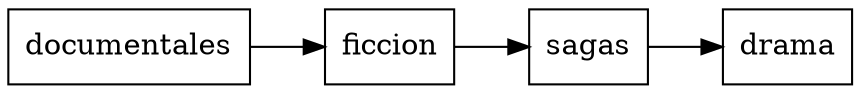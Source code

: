 digraph G {
 rankdir = LR;documentales[shape=record,label="documentales"];
ficcion[shape=record,label="ficcion"];
documentales -> ficcion
sagas[shape=record,label="sagas"];
ficcion -> sagas
drama[shape=record,label="drama"];
sagas -> drama
}